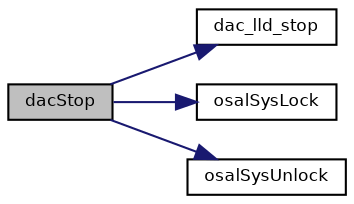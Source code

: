 digraph "dacStop"
{
  bgcolor="transparent";
  edge [fontname="Helvetica",fontsize="8",labelfontname="Helvetica",labelfontsize="8"];
  node [fontname="Helvetica",fontsize="8",shape=record];
  rankdir="LR";
  Node9 [label="dacStop",height=0.2,width=0.4,color="black", fillcolor="grey75", style="filled", fontcolor="black"];
  Node9 -> Node10 [color="midnightblue",fontsize="8",style="solid",fontname="Helvetica"];
  Node10 [label="dac_lld_stop",height=0.2,width=0.4,color="black",URL="$group___d_a_c.html#gaf91afccf6497fa71968a9022f9f7a703",tooltip="Deactivates the DAC peripheral. "];
  Node9 -> Node11 [color="midnightblue",fontsize="8",style="solid",fontname="Helvetica"];
  Node11 [label="osalSysLock",height=0.2,width=0.4,color="black",URL="$group___o_s_a_l.html#ga0cb5e528b0114b4ca61c2eb65a0515fa",tooltip="Enters a critical zone from thread context. "];
  Node9 -> Node12 [color="midnightblue",fontsize="8",style="solid",fontname="Helvetica"];
  Node12 [label="osalSysUnlock",height=0.2,width=0.4,color="black",URL="$group___o_s_a_l.html#ga17dbf4a1761019b8d94f43832c506543",tooltip="Leaves a critical zone from thread context. "];
}

